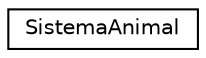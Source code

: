 digraph "Graphical Class Hierarchy"
{
  edge [fontname="Helvetica",fontsize="10",labelfontname="Helvetica",labelfontsize="10"];
  node [fontname="Helvetica",fontsize="10",shape=record];
  rankdir="LR";
  Node0 [label="SistemaAnimal",height=0.2,width=0.4,color="black", fillcolor="white", style="filled",URL="$class_sistema_animal.html"];
}
